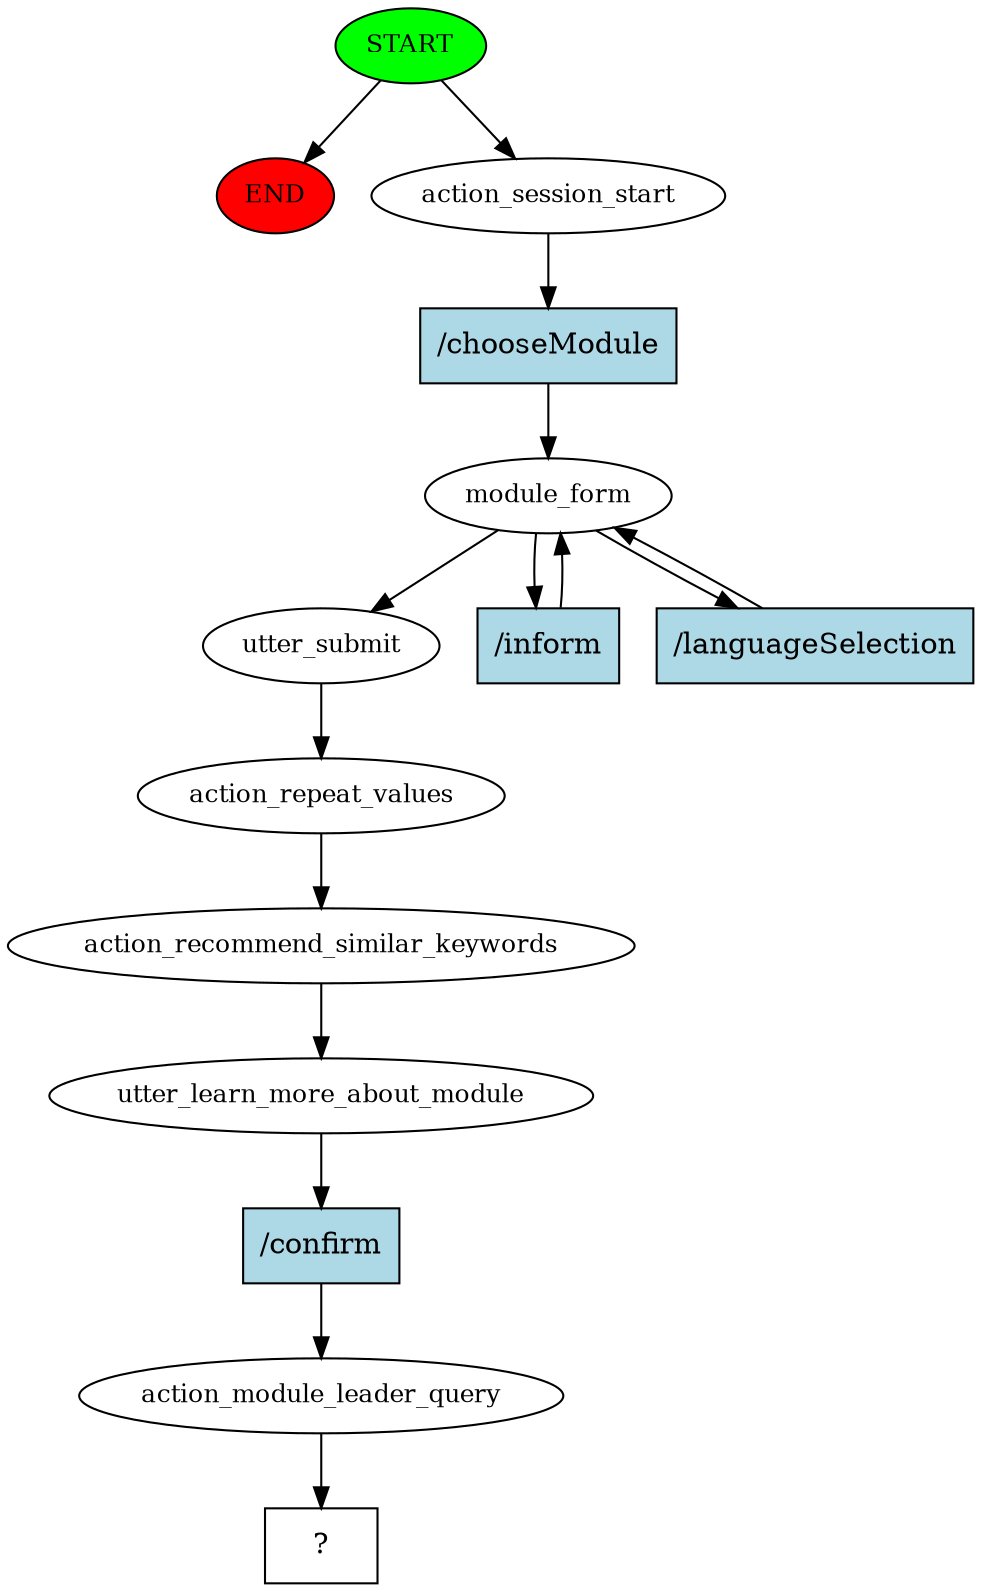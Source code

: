 digraph  {
0 [class="start active", fillcolor=green, fontsize=12, label=START, style=filled];
"-1" [class=end, fillcolor=red, fontsize=12, label=END, style=filled];
1 [class=active, fontsize=12, label=action_session_start];
2 [class=active, fontsize=12, label=module_form];
6 [class=active, fontsize=12, label=utter_submit];
7 [class=active, fontsize=12, label=action_repeat_values];
8 [class=active, fontsize=12, label=action_recommend_similar_keywords];
9 [class=active, fontsize=12, label=utter_learn_more_about_module];
10 [class=active, fontsize=12, label=action_module_leader_query];
11 [class="intent dashed active", label="  ?  ", shape=rect];
12 [class="intent active", fillcolor=lightblue, label="/chooseModule", shape=rect, style=filled];
13 [class="intent active", fillcolor=lightblue, label="/inform", shape=rect, style=filled];
14 [class="intent active", fillcolor=lightblue, label="/languageSelection", shape=rect, style=filled];
15 [class="intent active", fillcolor=lightblue, label="/confirm", shape=rect, style=filled];
0 -> "-1"  [class="", key=NONE, label=""];
0 -> 1  [class=active, key=NONE, label=""];
1 -> 12  [class=active, key=0];
2 -> 6  [class=active, key=NONE, label=""];
2 -> 13  [class=active, key=0];
2 -> 14  [class=active, key=0];
6 -> 7  [class=active, key=NONE, label=""];
7 -> 8  [class=active, key=NONE, label=""];
8 -> 9  [class=active, key=NONE, label=""];
9 -> 15  [class=active, key=0];
10 -> 11  [class=active, key=NONE, label=""];
12 -> 2  [class=active, key=0];
13 -> 2  [class=active, key=0];
14 -> 2  [class=active, key=0];
15 -> 10  [class=active, key=0];
}
